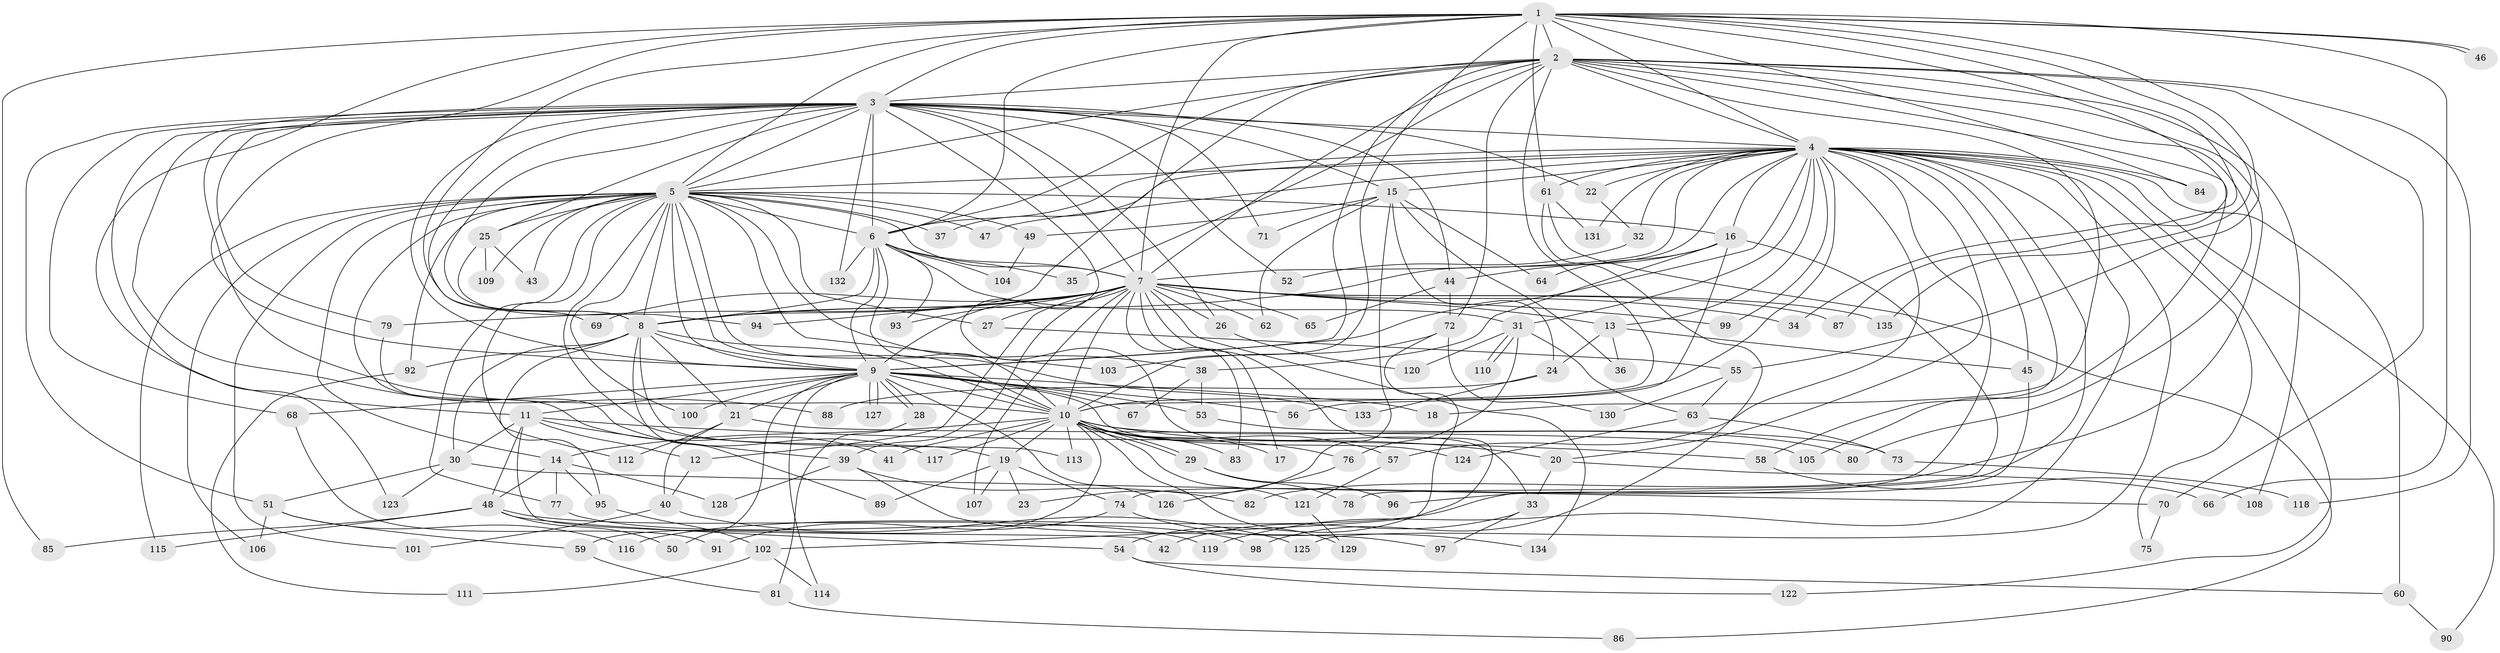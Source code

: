// coarse degree distribution, {20: 0.00980392156862745, 16: 0.00980392156862745, 28: 0.00980392156862745, 31: 0.00980392156862745, 29: 0.00980392156862745, 12: 0.00980392156862745, 25: 0.0196078431372549, 21: 0.00980392156862745, 9: 0.0196078431372549, 5: 0.049019607843137254, 7: 0.0392156862745098, 2: 0.5588235294117647, 6: 0.00980392156862745, 3: 0.13725490196078433, 4: 0.09803921568627451}
// Generated by graph-tools (version 1.1) at 2025/41/03/06/25 10:41:40]
// undirected, 135 vertices, 295 edges
graph export_dot {
graph [start="1"]
  node [color=gray90,style=filled];
  1;
  2;
  3;
  4;
  5;
  6;
  7;
  8;
  9;
  10;
  11;
  12;
  13;
  14;
  15;
  16;
  17;
  18;
  19;
  20;
  21;
  22;
  23;
  24;
  25;
  26;
  27;
  28;
  29;
  30;
  31;
  32;
  33;
  34;
  35;
  36;
  37;
  38;
  39;
  40;
  41;
  42;
  43;
  44;
  45;
  46;
  47;
  48;
  49;
  50;
  51;
  52;
  53;
  54;
  55;
  56;
  57;
  58;
  59;
  60;
  61;
  62;
  63;
  64;
  65;
  66;
  67;
  68;
  69;
  70;
  71;
  72;
  73;
  74;
  75;
  76;
  77;
  78;
  79;
  80;
  81;
  82;
  83;
  84;
  85;
  86;
  87;
  88;
  89;
  90;
  91;
  92;
  93;
  94;
  95;
  96;
  97;
  98;
  99;
  100;
  101;
  102;
  103;
  104;
  105;
  106;
  107;
  108;
  109;
  110;
  111;
  112;
  113;
  114;
  115;
  116;
  117;
  118;
  119;
  120;
  121;
  122;
  123;
  124;
  125;
  126;
  127;
  128;
  129;
  130;
  131;
  132;
  133;
  134;
  135;
  1 -- 2;
  1 -- 3;
  1 -- 4;
  1 -- 5;
  1 -- 6;
  1 -- 7;
  1 -- 8;
  1 -- 9;
  1 -- 10;
  1 -- 11;
  1 -- 34;
  1 -- 46;
  1 -- 46;
  1 -- 55;
  1 -- 61;
  1 -- 66;
  1 -- 84;
  1 -- 85;
  1 -- 87;
  1 -- 135;
  2 -- 3;
  2 -- 4;
  2 -- 5;
  2 -- 6;
  2 -- 7;
  2 -- 8;
  2 -- 9;
  2 -- 10;
  2 -- 18;
  2 -- 35;
  2 -- 70;
  2 -- 72;
  2 -- 80;
  2 -- 82;
  2 -- 105;
  2 -- 108;
  2 -- 118;
  3 -- 4;
  3 -- 5;
  3 -- 6;
  3 -- 7;
  3 -- 8;
  3 -- 9;
  3 -- 10;
  3 -- 15;
  3 -- 22;
  3 -- 25;
  3 -- 26;
  3 -- 33;
  3 -- 44;
  3 -- 51;
  3 -- 52;
  3 -- 68;
  3 -- 69;
  3 -- 71;
  3 -- 79;
  3 -- 88;
  3 -- 123;
  3 -- 132;
  4 -- 5;
  4 -- 6;
  4 -- 7;
  4 -- 8;
  4 -- 9;
  4 -- 10;
  4 -- 13;
  4 -- 15;
  4 -- 16;
  4 -- 20;
  4 -- 22;
  4 -- 31;
  4 -- 32;
  4 -- 37;
  4 -- 45;
  4 -- 47;
  4 -- 57;
  4 -- 58;
  4 -- 60;
  4 -- 61;
  4 -- 74;
  4 -- 75;
  4 -- 84;
  4 -- 90;
  4 -- 96;
  4 -- 99;
  4 -- 119;
  4 -- 122;
  4 -- 125;
  4 -- 131;
  5 -- 6;
  5 -- 7;
  5 -- 8;
  5 -- 9;
  5 -- 10;
  5 -- 14;
  5 -- 16;
  5 -- 19;
  5 -- 25;
  5 -- 27;
  5 -- 37;
  5 -- 38;
  5 -- 41;
  5 -- 43;
  5 -- 47;
  5 -- 49;
  5 -- 77;
  5 -- 92;
  5 -- 100;
  5 -- 101;
  5 -- 103;
  5 -- 106;
  5 -- 109;
  5 -- 112;
  5 -- 115;
  5 -- 133;
  6 -- 7;
  6 -- 8;
  6 -- 9;
  6 -- 10;
  6 -- 31;
  6 -- 35;
  6 -- 93;
  6 -- 104;
  6 -- 132;
  7 -- 8;
  7 -- 9;
  7 -- 10;
  7 -- 12;
  7 -- 13;
  7 -- 17;
  7 -- 26;
  7 -- 27;
  7 -- 34;
  7 -- 39;
  7 -- 54;
  7 -- 62;
  7 -- 65;
  7 -- 69;
  7 -- 79;
  7 -- 83;
  7 -- 87;
  7 -- 93;
  7 -- 94;
  7 -- 99;
  7 -- 107;
  7 -- 134;
  7 -- 135;
  8 -- 9;
  8 -- 10;
  8 -- 21;
  8 -- 30;
  8 -- 89;
  8 -- 92;
  8 -- 95;
  8 -- 113;
  9 -- 10;
  9 -- 11;
  9 -- 18;
  9 -- 21;
  9 -- 28;
  9 -- 28;
  9 -- 50;
  9 -- 53;
  9 -- 56;
  9 -- 67;
  9 -- 68;
  9 -- 100;
  9 -- 114;
  9 -- 124;
  9 -- 126;
  9 -- 127;
  9 -- 127;
  10 -- 14;
  10 -- 17;
  10 -- 19;
  10 -- 20;
  10 -- 29;
  10 -- 29;
  10 -- 41;
  10 -- 57;
  10 -- 59;
  10 -- 76;
  10 -- 80;
  10 -- 83;
  10 -- 113;
  10 -- 117;
  10 -- 121;
  10 -- 129;
  11 -- 12;
  11 -- 30;
  11 -- 39;
  11 -- 42;
  11 -- 48;
  11 -- 58;
  12 -- 40;
  13 -- 24;
  13 -- 36;
  13 -- 45;
  14 -- 48;
  14 -- 77;
  14 -- 95;
  14 -- 128;
  15 -- 23;
  15 -- 24;
  15 -- 36;
  15 -- 49;
  15 -- 62;
  15 -- 64;
  15 -- 71;
  16 -- 38;
  16 -- 44;
  16 -- 56;
  16 -- 64;
  16 -- 78;
  19 -- 23;
  19 -- 74;
  19 -- 89;
  19 -- 107;
  20 -- 33;
  20 -- 66;
  21 -- 40;
  21 -- 105;
  21 -- 112;
  22 -- 32;
  24 -- 88;
  24 -- 133;
  25 -- 43;
  25 -- 94;
  25 -- 109;
  26 -- 120;
  27 -- 55;
  28 -- 81;
  29 -- 78;
  29 -- 96;
  30 -- 51;
  30 -- 70;
  30 -- 123;
  31 -- 63;
  31 -- 76;
  31 -- 110;
  31 -- 110;
  31 -- 120;
  32 -- 52;
  33 -- 42;
  33 -- 97;
  38 -- 53;
  38 -- 67;
  39 -- 82;
  39 -- 97;
  39 -- 128;
  40 -- 101;
  40 -- 125;
  44 -- 65;
  44 -- 72;
  45 -- 116;
  48 -- 50;
  48 -- 54;
  48 -- 85;
  48 -- 115;
  48 -- 119;
  49 -- 104;
  51 -- 59;
  51 -- 106;
  51 -- 116;
  53 -- 73;
  54 -- 60;
  54 -- 122;
  55 -- 63;
  55 -- 130;
  57 -- 121;
  58 -- 108;
  59 -- 81;
  60 -- 90;
  61 -- 86;
  61 -- 98;
  61 -- 131;
  63 -- 73;
  63 -- 124;
  68 -- 91;
  70 -- 75;
  72 -- 102;
  72 -- 103;
  72 -- 130;
  73 -- 118;
  74 -- 91;
  74 -- 134;
  76 -- 126;
  77 -- 98;
  79 -- 117;
  81 -- 86;
  92 -- 111;
  95 -- 102;
  102 -- 111;
  102 -- 114;
  121 -- 129;
}

